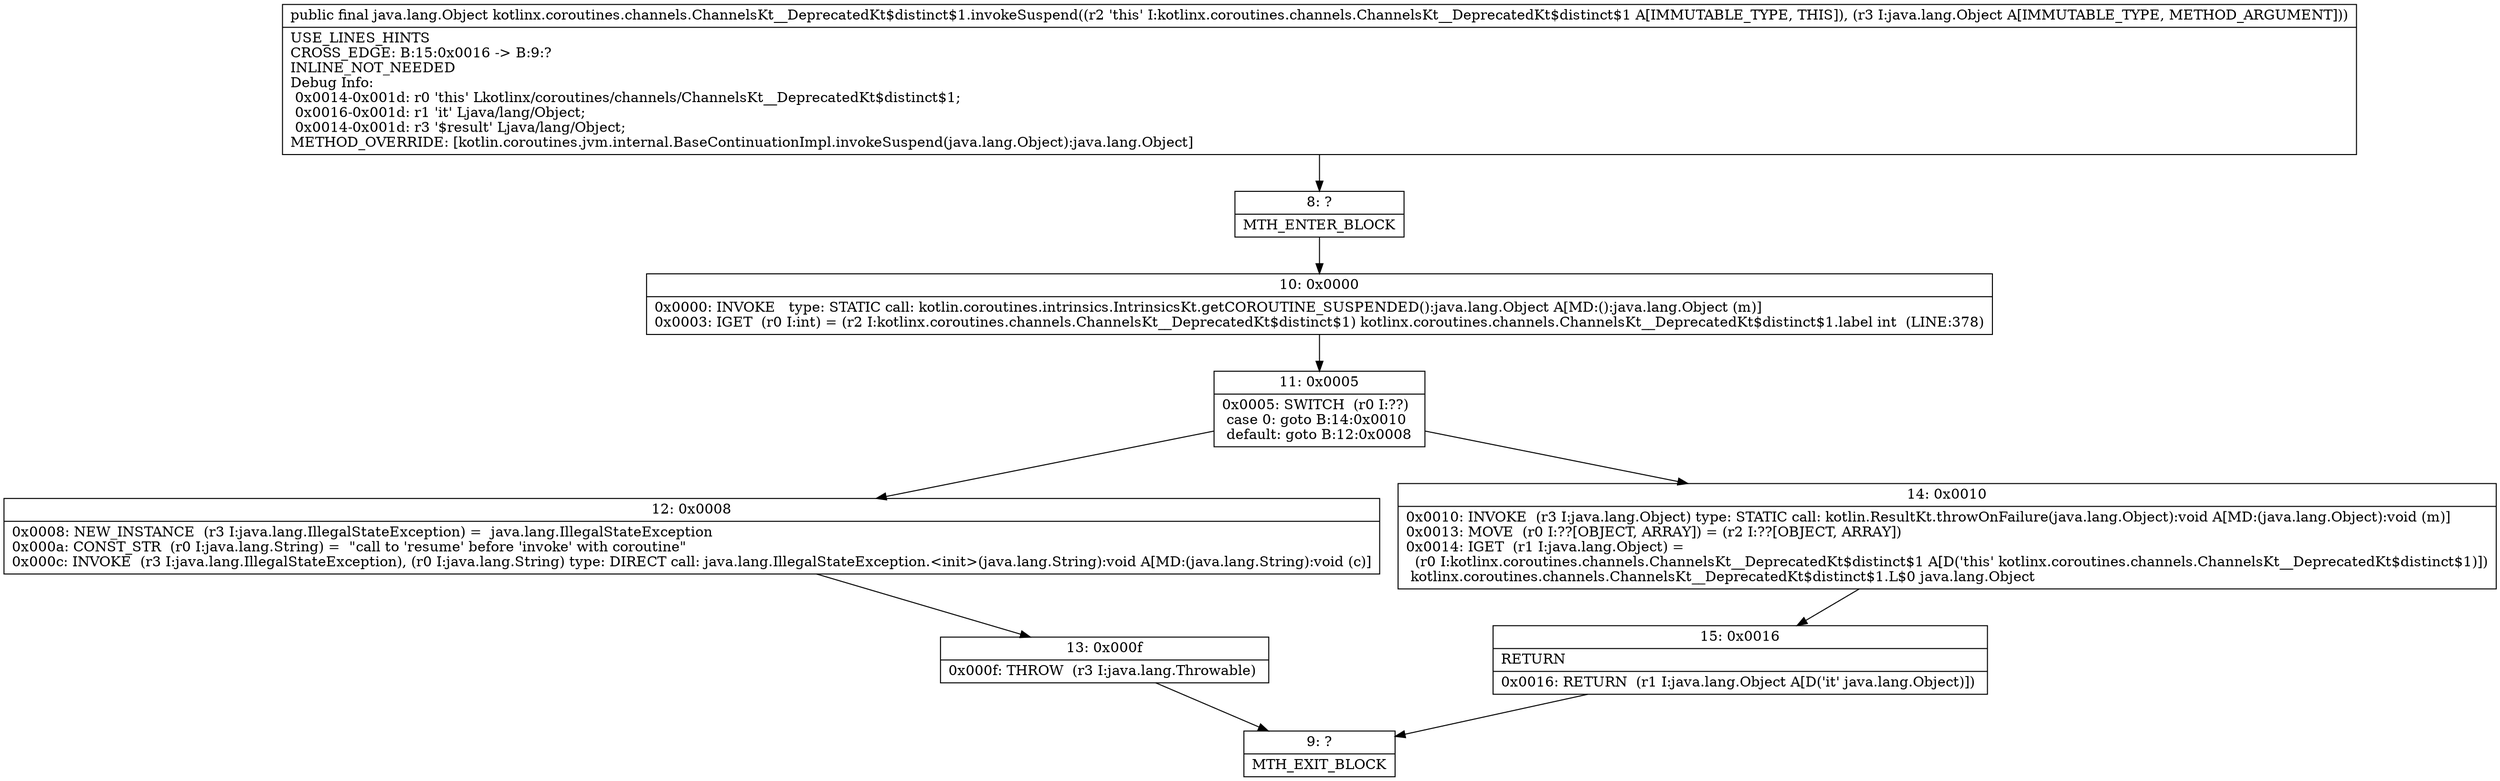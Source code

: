 digraph "CFG forkotlinx.coroutines.channels.ChannelsKt__DeprecatedKt$distinct$1.invokeSuspend(Ljava\/lang\/Object;)Ljava\/lang\/Object;" {
Node_8 [shape=record,label="{8\:\ ?|MTH_ENTER_BLOCK\l}"];
Node_10 [shape=record,label="{10\:\ 0x0000|0x0000: INVOKE   type: STATIC call: kotlin.coroutines.intrinsics.IntrinsicsKt.getCOROUTINE_SUSPENDED():java.lang.Object A[MD:():java.lang.Object (m)]\l0x0003: IGET  (r0 I:int) = (r2 I:kotlinx.coroutines.channels.ChannelsKt__DeprecatedKt$distinct$1) kotlinx.coroutines.channels.ChannelsKt__DeprecatedKt$distinct$1.label int  (LINE:378)\l}"];
Node_11 [shape=record,label="{11\:\ 0x0005|0x0005: SWITCH  (r0 I:??)\l case 0: goto B:14:0x0010\l default: goto B:12:0x0008 \l}"];
Node_12 [shape=record,label="{12\:\ 0x0008|0x0008: NEW_INSTANCE  (r3 I:java.lang.IllegalStateException) =  java.lang.IllegalStateException \l0x000a: CONST_STR  (r0 I:java.lang.String) =  \"call to 'resume' before 'invoke' with coroutine\" \l0x000c: INVOKE  (r3 I:java.lang.IllegalStateException), (r0 I:java.lang.String) type: DIRECT call: java.lang.IllegalStateException.\<init\>(java.lang.String):void A[MD:(java.lang.String):void (c)]\l}"];
Node_13 [shape=record,label="{13\:\ 0x000f|0x000f: THROW  (r3 I:java.lang.Throwable) \l}"];
Node_9 [shape=record,label="{9\:\ ?|MTH_EXIT_BLOCK\l}"];
Node_14 [shape=record,label="{14\:\ 0x0010|0x0010: INVOKE  (r3 I:java.lang.Object) type: STATIC call: kotlin.ResultKt.throwOnFailure(java.lang.Object):void A[MD:(java.lang.Object):void (m)]\l0x0013: MOVE  (r0 I:??[OBJECT, ARRAY]) = (r2 I:??[OBJECT, ARRAY]) \l0x0014: IGET  (r1 I:java.lang.Object) = \l  (r0 I:kotlinx.coroutines.channels.ChannelsKt__DeprecatedKt$distinct$1 A[D('this' kotlinx.coroutines.channels.ChannelsKt__DeprecatedKt$distinct$1)])\l kotlinx.coroutines.channels.ChannelsKt__DeprecatedKt$distinct$1.L$0 java.lang.Object \l}"];
Node_15 [shape=record,label="{15\:\ 0x0016|RETURN\l|0x0016: RETURN  (r1 I:java.lang.Object A[D('it' java.lang.Object)]) \l}"];
MethodNode[shape=record,label="{public final java.lang.Object kotlinx.coroutines.channels.ChannelsKt__DeprecatedKt$distinct$1.invokeSuspend((r2 'this' I:kotlinx.coroutines.channels.ChannelsKt__DeprecatedKt$distinct$1 A[IMMUTABLE_TYPE, THIS]), (r3 I:java.lang.Object A[IMMUTABLE_TYPE, METHOD_ARGUMENT]))  | USE_LINES_HINTS\lCROSS_EDGE: B:15:0x0016 \-\> B:9:?\lINLINE_NOT_NEEDED\lDebug Info:\l  0x0014\-0x001d: r0 'this' Lkotlinx\/coroutines\/channels\/ChannelsKt__DeprecatedKt$distinct$1;\l  0x0016\-0x001d: r1 'it' Ljava\/lang\/Object;\l  0x0014\-0x001d: r3 '$result' Ljava\/lang\/Object;\lMETHOD_OVERRIDE: [kotlin.coroutines.jvm.internal.BaseContinuationImpl.invokeSuspend(java.lang.Object):java.lang.Object]\l}"];
MethodNode -> Node_8;Node_8 -> Node_10;
Node_10 -> Node_11;
Node_11 -> Node_12;
Node_11 -> Node_14;
Node_12 -> Node_13;
Node_13 -> Node_9;
Node_14 -> Node_15;
Node_15 -> Node_9;
}

